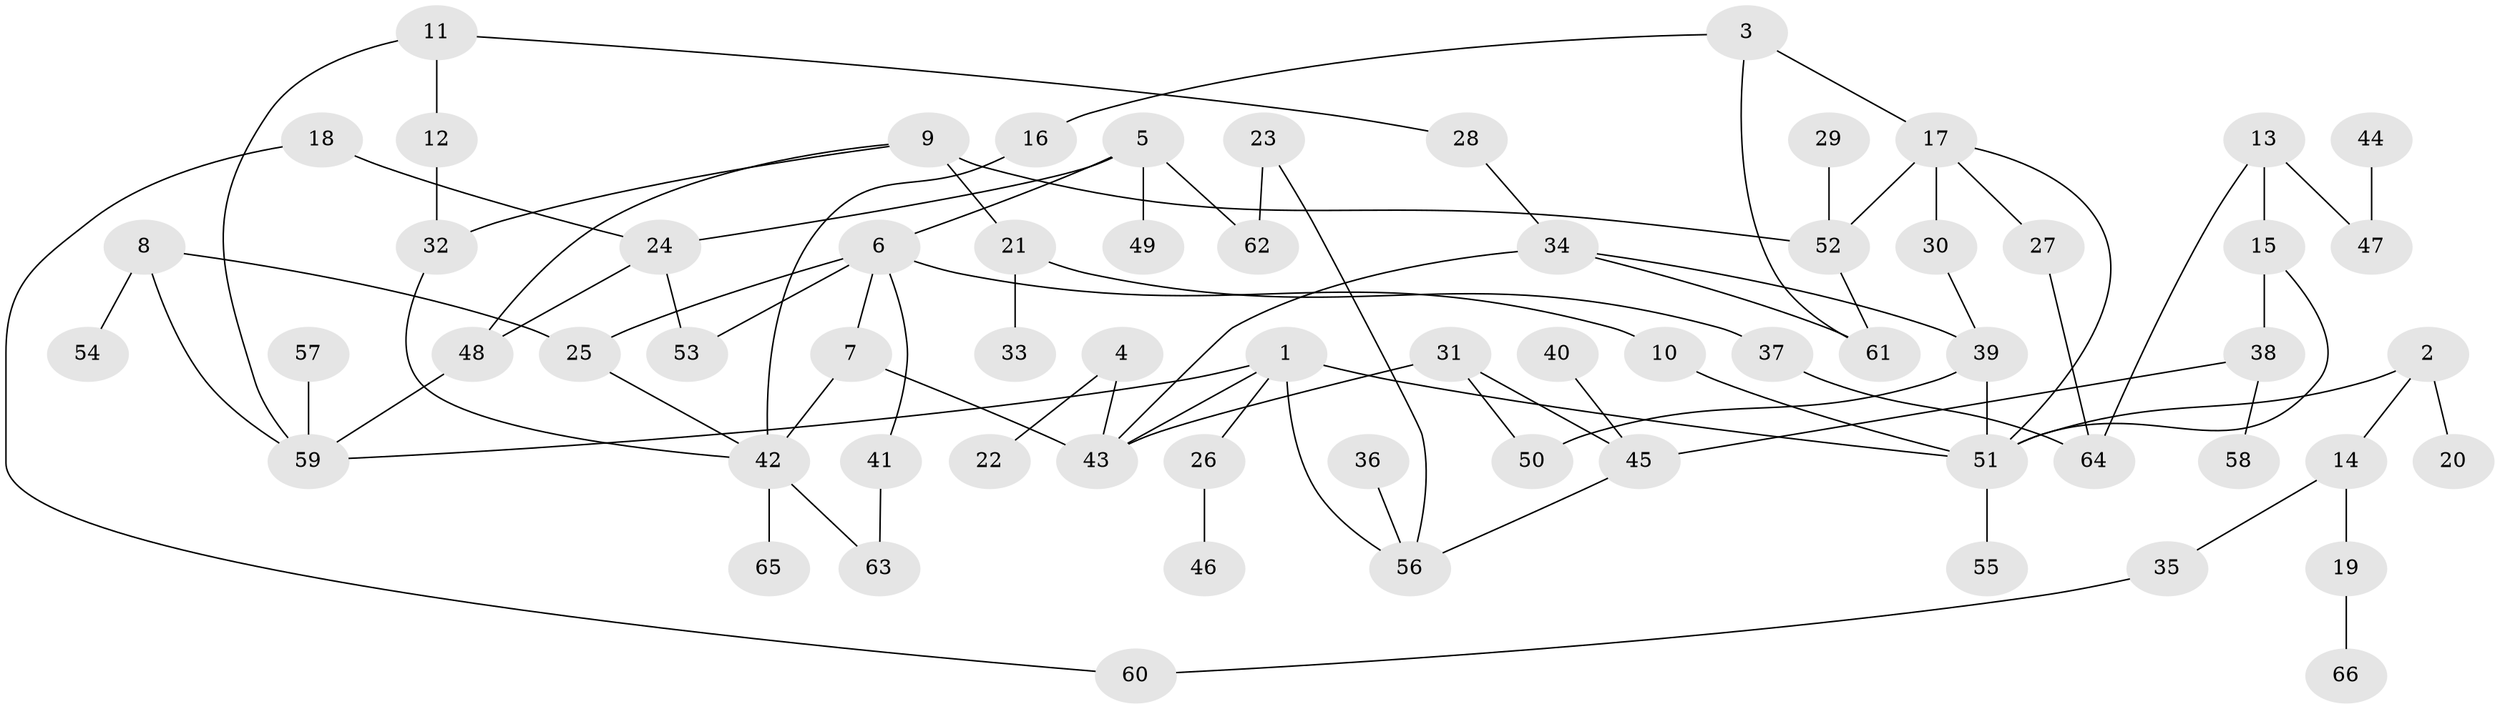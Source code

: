 // original degree distribution, {9: 0.007633587786259542, 5: 0.030534351145038167, 7: 0.015267175572519083, 6: 0.015267175572519083, 3: 0.11450381679389313, 4: 0.15267175572519084, 2: 0.29770992366412213, 1: 0.366412213740458}
// Generated by graph-tools (version 1.1) at 2025/01/03/09/25 03:01:08]
// undirected, 66 vertices, 87 edges
graph export_dot {
graph [start="1"]
  node [color=gray90,style=filled];
  1;
  2;
  3;
  4;
  5;
  6;
  7;
  8;
  9;
  10;
  11;
  12;
  13;
  14;
  15;
  16;
  17;
  18;
  19;
  20;
  21;
  22;
  23;
  24;
  25;
  26;
  27;
  28;
  29;
  30;
  31;
  32;
  33;
  34;
  35;
  36;
  37;
  38;
  39;
  40;
  41;
  42;
  43;
  44;
  45;
  46;
  47;
  48;
  49;
  50;
  51;
  52;
  53;
  54;
  55;
  56;
  57;
  58;
  59;
  60;
  61;
  62;
  63;
  64;
  65;
  66;
  1 -- 26 [weight=1.0];
  1 -- 43 [weight=1.0];
  1 -- 51 [weight=1.0];
  1 -- 56 [weight=1.0];
  1 -- 59 [weight=1.0];
  2 -- 14 [weight=1.0];
  2 -- 20 [weight=1.0];
  2 -- 51 [weight=1.0];
  3 -- 16 [weight=1.0];
  3 -- 17 [weight=1.0];
  3 -- 61 [weight=1.0];
  4 -- 22 [weight=1.0];
  4 -- 43 [weight=1.0];
  5 -- 6 [weight=1.0];
  5 -- 24 [weight=1.0];
  5 -- 49 [weight=1.0];
  5 -- 62 [weight=1.0];
  6 -- 7 [weight=1.0];
  6 -- 10 [weight=1.0];
  6 -- 25 [weight=1.0];
  6 -- 41 [weight=1.0];
  6 -- 53 [weight=1.0];
  7 -- 42 [weight=1.0];
  7 -- 43 [weight=1.0];
  8 -- 25 [weight=1.0];
  8 -- 54 [weight=1.0];
  8 -- 59 [weight=1.0];
  9 -- 21 [weight=1.0];
  9 -- 32 [weight=1.0];
  9 -- 48 [weight=1.0];
  9 -- 52 [weight=2.0];
  10 -- 51 [weight=1.0];
  11 -- 12 [weight=1.0];
  11 -- 28 [weight=1.0];
  11 -- 59 [weight=1.0];
  12 -- 32 [weight=1.0];
  13 -- 15 [weight=1.0];
  13 -- 47 [weight=1.0];
  13 -- 64 [weight=1.0];
  14 -- 19 [weight=1.0];
  14 -- 35 [weight=1.0];
  15 -- 38 [weight=1.0];
  15 -- 51 [weight=1.0];
  16 -- 42 [weight=1.0];
  17 -- 27 [weight=1.0];
  17 -- 30 [weight=1.0];
  17 -- 51 [weight=1.0];
  17 -- 52 [weight=1.0];
  18 -- 24 [weight=1.0];
  18 -- 60 [weight=1.0];
  19 -- 66 [weight=1.0];
  21 -- 33 [weight=1.0];
  21 -- 37 [weight=1.0];
  23 -- 56 [weight=1.0];
  23 -- 62 [weight=1.0];
  24 -- 48 [weight=1.0];
  24 -- 53 [weight=1.0];
  25 -- 42 [weight=1.0];
  26 -- 46 [weight=1.0];
  27 -- 64 [weight=1.0];
  28 -- 34 [weight=1.0];
  29 -- 52 [weight=1.0];
  30 -- 39 [weight=1.0];
  31 -- 43 [weight=1.0];
  31 -- 45 [weight=1.0];
  31 -- 50 [weight=1.0];
  32 -- 42 [weight=1.0];
  34 -- 39 [weight=1.0];
  34 -- 43 [weight=1.0];
  34 -- 61 [weight=1.0];
  35 -- 60 [weight=1.0];
  36 -- 56 [weight=1.0];
  37 -- 64 [weight=1.0];
  38 -- 45 [weight=1.0];
  38 -- 58 [weight=1.0];
  39 -- 50 [weight=1.0];
  39 -- 51 [weight=1.0];
  40 -- 45 [weight=1.0];
  41 -- 63 [weight=1.0];
  42 -- 63 [weight=1.0];
  42 -- 65 [weight=1.0];
  44 -- 47 [weight=1.0];
  45 -- 56 [weight=1.0];
  48 -- 59 [weight=1.0];
  51 -- 55 [weight=1.0];
  52 -- 61 [weight=1.0];
  57 -- 59 [weight=1.0];
}
